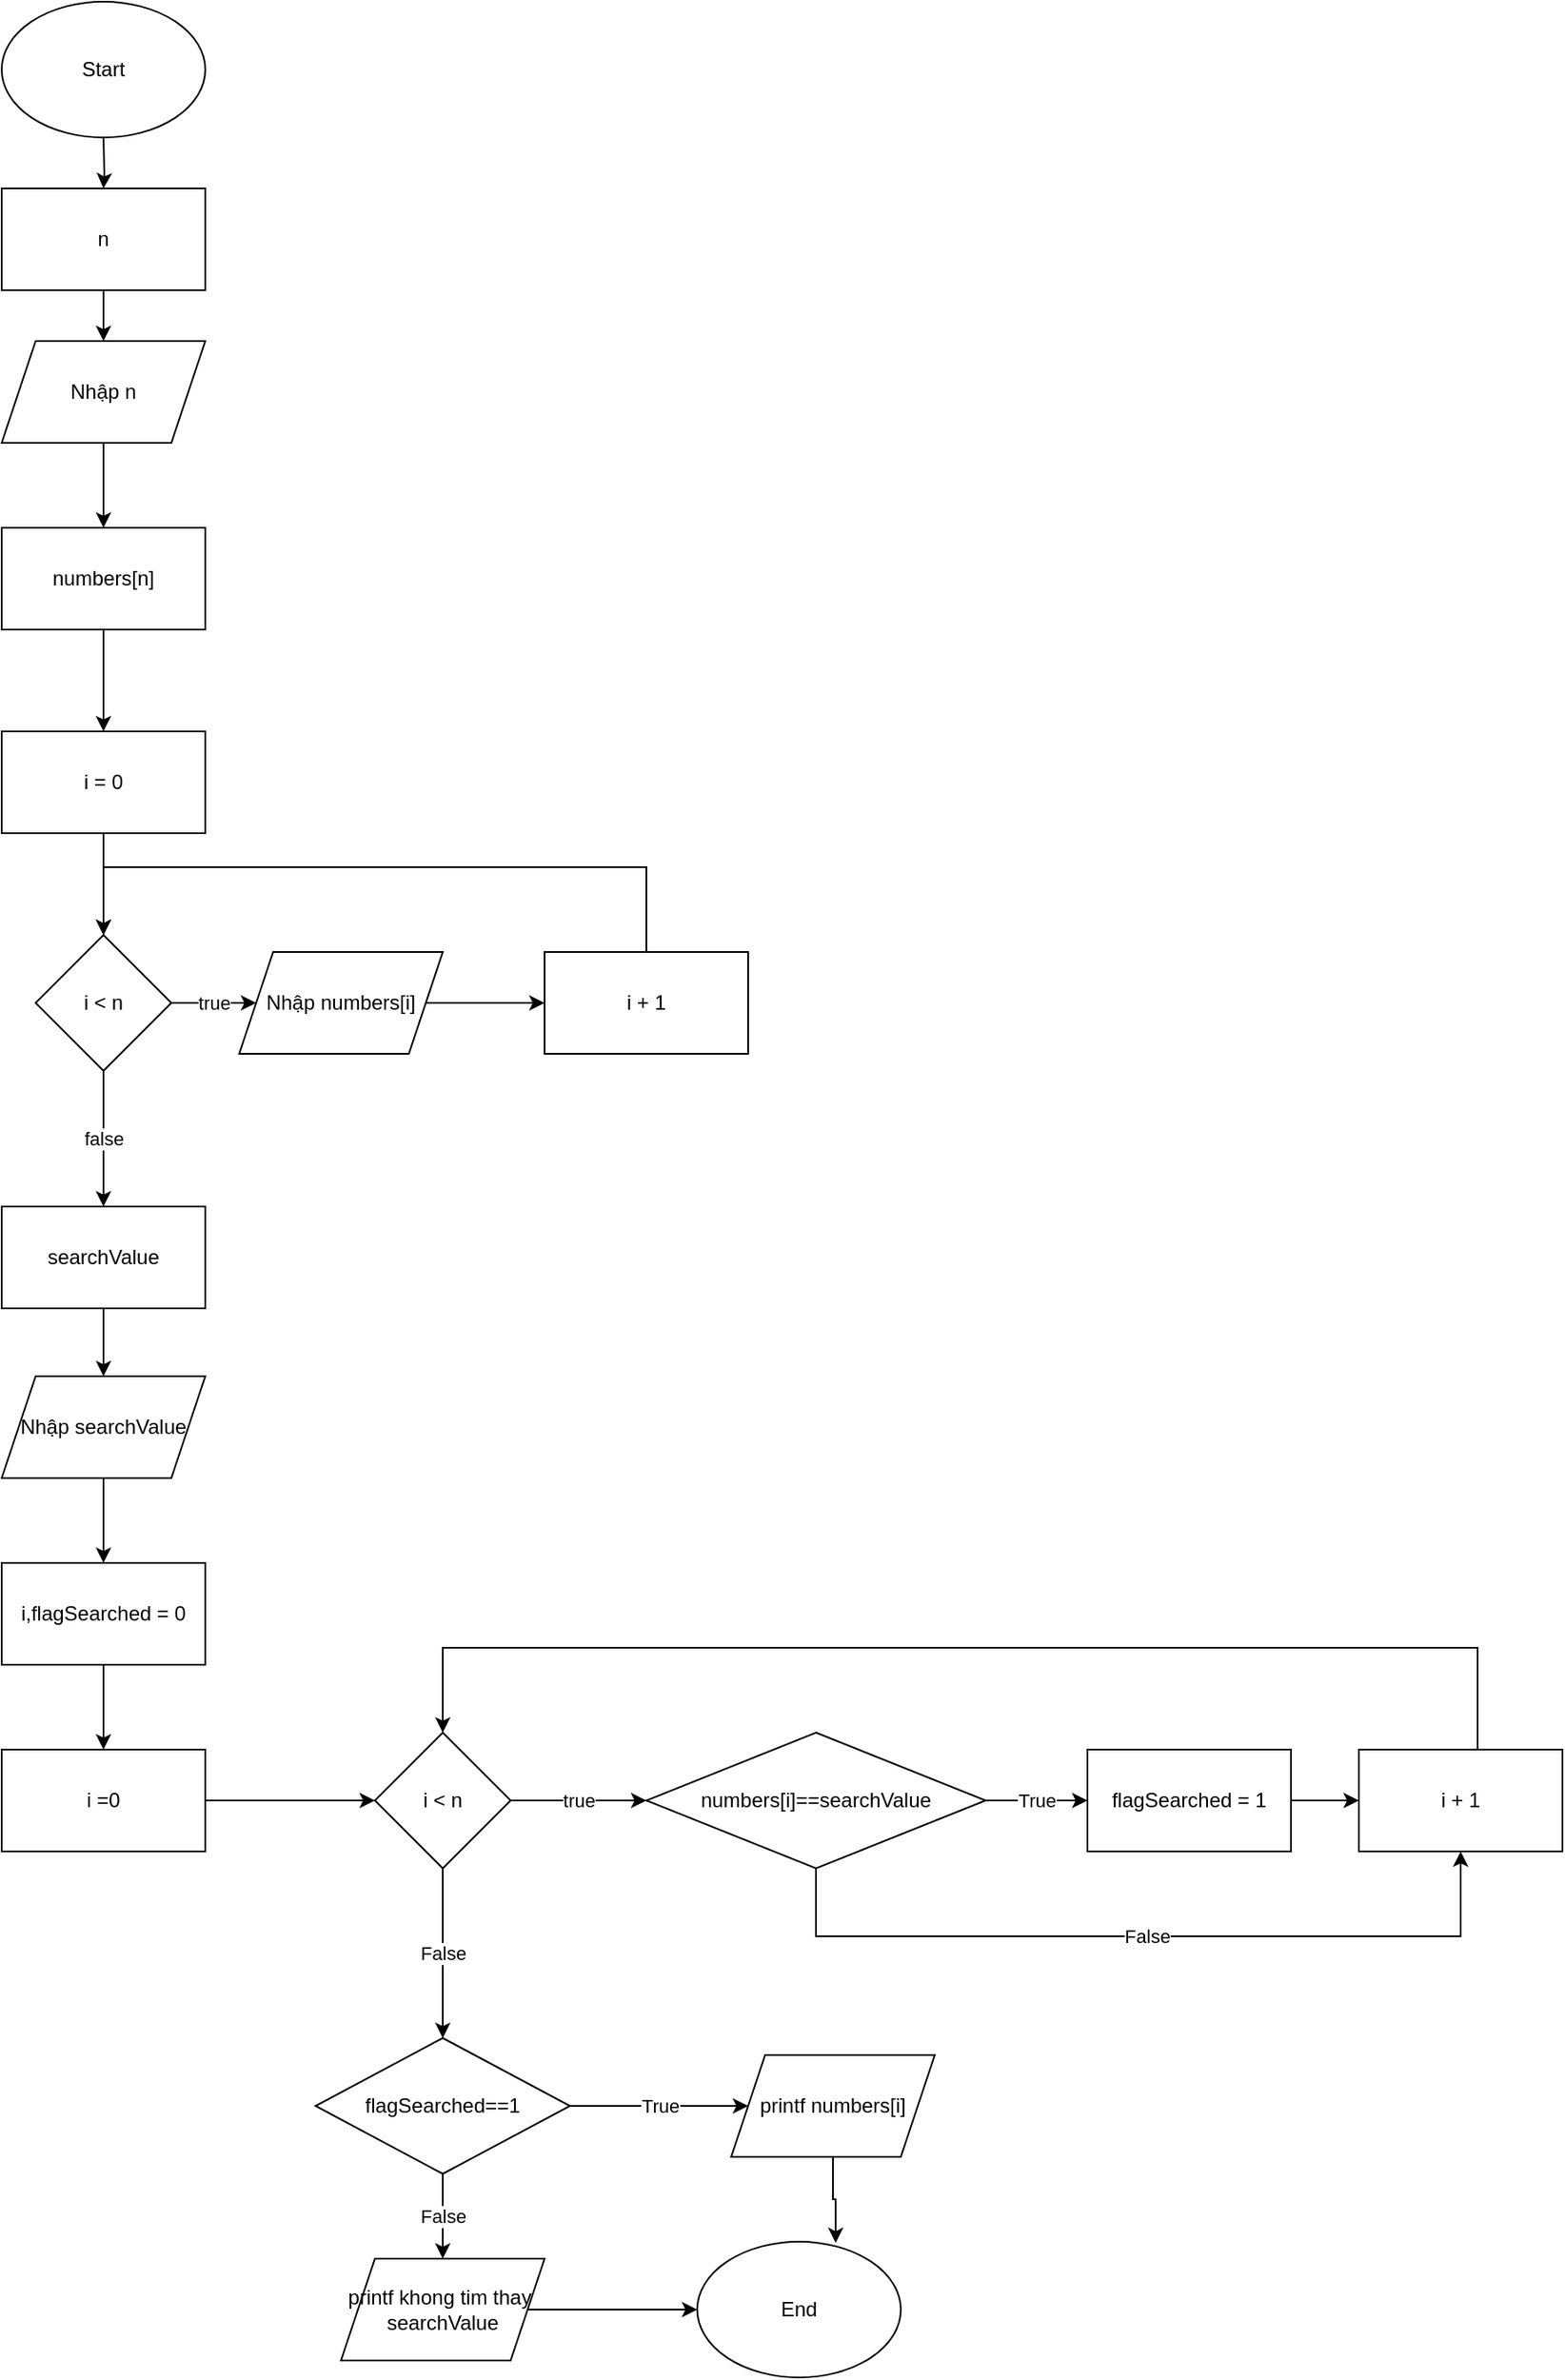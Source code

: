 <mxfile version="22.1.2" type="device">
  <diagram id="7zVrW1BE5RsDNutHMUzy" name="Trang-1">
    <mxGraphModel dx="1006" dy="559" grid="1" gridSize="10" guides="1" tooltips="1" connect="1" arrows="1" fold="1" page="1" pageScale="1" pageWidth="827" pageHeight="1169" math="0" shadow="0">
      <root>
        <mxCell id="0" />
        <mxCell id="1" parent="0" />
        <mxCell id="2NHJ1O6mOCkzejgMaZ0P-1" value="" style="edgeStyle=orthogonalEdgeStyle;rounded=0;orthogonalLoop=1;jettySize=auto;html=1;" edge="1" parent="1" target="2NHJ1O6mOCkzejgMaZ0P-3">
          <mxGeometry relative="1" as="geometry">
            <mxPoint x="320" y="110" as="sourcePoint" />
          </mxGeometry>
        </mxCell>
        <mxCell id="2NHJ1O6mOCkzejgMaZ0P-2" value="" style="edgeStyle=orthogonalEdgeStyle;rounded=0;orthogonalLoop=1;jettySize=auto;html=1;" edge="1" parent="1" source="2NHJ1O6mOCkzejgMaZ0P-3" target="2NHJ1O6mOCkzejgMaZ0P-5">
          <mxGeometry relative="1" as="geometry" />
        </mxCell>
        <mxCell id="2NHJ1O6mOCkzejgMaZ0P-3" value="n" style="rounded=0;whiteSpace=wrap;html=1;" vertex="1" parent="1">
          <mxGeometry x="260" y="140" width="120" height="60" as="geometry" />
        </mxCell>
        <mxCell id="2NHJ1O6mOCkzejgMaZ0P-4" value="" style="edgeStyle=orthogonalEdgeStyle;rounded=0;orthogonalLoop=1;jettySize=auto;html=1;" edge="1" parent="1" source="2NHJ1O6mOCkzejgMaZ0P-5" target="2NHJ1O6mOCkzejgMaZ0P-7">
          <mxGeometry relative="1" as="geometry" />
        </mxCell>
        <mxCell id="2NHJ1O6mOCkzejgMaZ0P-5" value="Nhập n" style="shape=parallelogram;perimeter=parallelogramPerimeter;whiteSpace=wrap;html=1;fixedSize=1;rounded=0;" vertex="1" parent="1">
          <mxGeometry x="260" y="230" width="120" height="60" as="geometry" />
        </mxCell>
        <mxCell id="2NHJ1O6mOCkzejgMaZ0P-6" value="" style="edgeStyle=orthogonalEdgeStyle;rounded=0;orthogonalLoop=1;jettySize=auto;html=1;" edge="1" parent="1" source="2NHJ1O6mOCkzejgMaZ0P-7" target="2NHJ1O6mOCkzejgMaZ0P-9">
          <mxGeometry relative="1" as="geometry" />
        </mxCell>
        <mxCell id="2NHJ1O6mOCkzejgMaZ0P-7" value="numbers[n]" style="whiteSpace=wrap;html=1;rounded=0;" vertex="1" parent="1">
          <mxGeometry x="260" y="340" width="120" height="60" as="geometry" />
        </mxCell>
        <mxCell id="2NHJ1O6mOCkzejgMaZ0P-8" value="" style="edgeStyle=orthogonalEdgeStyle;rounded=0;orthogonalLoop=1;jettySize=auto;html=1;" edge="1" parent="1" source="2NHJ1O6mOCkzejgMaZ0P-9" target="2NHJ1O6mOCkzejgMaZ0P-11">
          <mxGeometry relative="1" as="geometry" />
        </mxCell>
        <mxCell id="2NHJ1O6mOCkzejgMaZ0P-9" value="i = 0" style="whiteSpace=wrap;html=1;rounded=0;" vertex="1" parent="1">
          <mxGeometry x="260" y="460" width="120" height="60" as="geometry" />
        </mxCell>
        <mxCell id="2NHJ1O6mOCkzejgMaZ0P-10" value="true" style="edgeStyle=orthogonalEdgeStyle;rounded=0;orthogonalLoop=1;jettySize=auto;html=1;" edge="1" parent="1" source="2NHJ1O6mOCkzejgMaZ0P-11" target="2NHJ1O6mOCkzejgMaZ0P-13">
          <mxGeometry relative="1" as="geometry" />
        </mxCell>
        <mxCell id="2NHJ1O6mOCkzejgMaZ0P-18" value="false" style="edgeStyle=orthogonalEdgeStyle;rounded=0;orthogonalLoop=1;jettySize=auto;html=1;entryX=0.5;entryY=0;entryDx=0;entryDy=0;" edge="1" parent="1" source="2NHJ1O6mOCkzejgMaZ0P-11" target="2NHJ1O6mOCkzejgMaZ0P-19">
          <mxGeometry relative="1" as="geometry">
            <mxPoint x="320" y="730" as="targetPoint" />
          </mxGeometry>
        </mxCell>
        <mxCell id="2NHJ1O6mOCkzejgMaZ0P-11" value="i &amp;lt; n" style="rhombus;whiteSpace=wrap;html=1;rounded=0;" vertex="1" parent="1">
          <mxGeometry x="280" y="580" width="80" height="80" as="geometry" />
        </mxCell>
        <mxCell id="2NHJ1O6mOCkzejgMaZ0P-12" value="" style="edgeStyle=orthogonalEdgeStyle;rounded=0;orthogonalLoop=1;jettySize=auto;html=1;" edge="1" parent="1" source="2NHJ1O6mOCkzejgMaZ0P-13" target="2NHJ1O6mOCkzejgMaZ0P-15">
          <mxGeometry relative="1" as="geometry" />
        </mxCell>
        <mxCell id="2NHJ1O6mOCkzejgMaZ0P-13" value="Nhập numbers[i]" style="shape=parallelogram;perimeter=parallelogramPerimeter;whiteSpace=wrap;html=1;fixedSize=1;rounded=0;" vertex="1" parent="1">
          <mxGeometry x="400" y="590" width="120" height="60" as="geometry" />
        </mxCell>
        <mxCell id="2NHJ1O6mOCkzejgMaZ0P-14" style="edgeStyle=orthogonalEdgeStyle;rounded=0;orthogonalLoop=1;jettySize=auto;html=1;movable=1;resizable=1;rotatable=1;deletable=1;editable=1;locked=0;connectable=1;entryX=0.5;entryY=0;entryDx=0;entryDy=0;" edge="1" parent="1" source="2NHJ1O6mOCkzejgMaZ0P-15" target="2NHJ1O6mOCkzejgMaZ0P-11">
          <mxGeometry relative="1" as="geometry">
            <mxPoint x="640" y="540" as="targetPoint" />
            <Array as="points">
              <mxPoint x="640" y="540" />
              <mxPoint x="320" y="540" />
            </Array>
          </mxGeometry>
        </mxCell>
        <mxCell id="2NHJ1O6mOCkzejgMaZ0P-15" value="i + 1" style="whiteSpace=wrap;html=1;rounded=0;" vertex="1" parent="1">
          <mxGeometry x="580" y="590" width="120" height="60" as="geometry" />
        </mxCell>
        <mxCell id="2NHJ1O6mOCkzejgMaZ0P-16" value="Start" style="ellipse;whiteSpace=wrap;html=1;" vertex="1" parent="1">
          <mxGeometry x="260" y="30" width="120" height="80" as="geometry" />
        </mxCell>
        <mxCell id="2NHJ1O6mOCkzejgMaZ0P-21" value="" style="edgeStyle=orthogonalEdgeStyle;rounded=0;orthogonalLoop=1;jettySize=auto;html=1;" edge="1" parent="1" source="2NHJ1O6mOCkzejgMaZ0P-19" target="2NHJ1O6mOCkzejgMaZ0P-20">
          <mxGeometry relative="1" as="geometry" />
        </mxCell>
        <mxCell id="2NHJ1O6mOCkzejgMaZ0P-19" value="searchValue" style="rounded=0;whiteSpace=wrap;html=1;" vertex="1" parent="1">
          <mxGeometry x="260" y="740" width="120" height="60" as="geometry" />
        </mxCell>
        <mxCell id="2NHJ1O6mOCkzejgMaZ0P-23" value="" style="edgeStyle=orthogonalEdgeStyle;rounded=0;orthogonalLoop=1;jettySize=auto;html=1;" edge="1" parent="1" source="2NHJ1O6mOCkzejgMaZ0P-20" target="2NHJ1O6mOCkzejgMaZ0P-22">
          <mxGeometry relative="1" as="geometry" />
        </mxCell>
        <mxCell id="2NHJ1O6mOCkzejgMaZ0P-20" value="Nhập&amp;nbsp;searchValue" style="shape=parallelogram;perimeter=parallelogramPerimeter;whiteSpace=wrap;html=1;fixedSize=1;rounded=0;" vertex="1" parent="1">
          <mxGeometry x="260" y="840" width="120" height="60" as="geometry" />
        </mxCell>
        <mxCell id="2NHJ1O6mOCkzejgMaZ0P-25" value="" style="edgeStyle=orthogonalEdgeStyle;rounded=0;orthogonalLoop=1;jettySize=auto;html=1;" edge="1" parent="1" source="2NHJ1O6mOCkzejgMaZ0P-22" target="2NHJ1O6mOCkzejgMaZ0P-24">
          <mxGeometry relative="1" as="geometry" />
        </mxCell>
        <mxCell id="2NHJ1O6mOCkzejgMaZ0P-22" value="i,flagSearched = 0" style="whiteSpace=wrap;html=1;rounded=0;" vertex="1" parent="1">
          <mxGeometry x="260" y="950" width="120" height="60" as="geometry" />
        </mxCell>
        <mxCell id="2NHJ1O6mOCkzejgMaZ0P-27" value="" style="edgeStyle=orthogonalEdgeStyle;rounded=0;orthogonalLoop=1;jettySize=auto;html=1;" edge="1" parent="1" source="2NHJ1O6mOCkzejgMaZ0P-24" target="2NHJ1O6mOCkzejgMaZ0P-26">
          <mxGeometry relative="1" as="geometry" />
        </mxCell>
        <mxCell id="2NHJ1O6mOCkzejgMaZ0P-24" value="i =0" style="whiteSpace=wrap;html=1;rounded=0;" vertex="1" parent="1">
          <mxGeometry x="260" y="1060" width="120" height="60" as="geometry" />
        </mxCell>
        <mxCell id="2NHJ1O6mOCkzejgMaZ0P-29" value="true" style="edgeStyle=orthogonalEdgeStyle;rounded=0;orthogonalLoop=1;jettySize=auto;html=1;" edge="1" parent="1" source="2NHJ1O6mOCkzejgMaZ0P-26" target="2NHJ1O6mOCkzejgMaZ0P-28">
          <mxGeometry relative="1" as="geometry" />
        </mxCell>
        <mxCell id="2NHJ1O6mOCkzejgMaZ0P-38" value="False" style="edgeStyle=orthogonalEdgeStyle;rounded=0;orthogonalLoop=1;jettySize=auto;html=1;entryX=0.5;entryY=0;entryDx=0;entryDy=0;" edge="1" parent="1" source="2NHJ1O6mOCkzejgMaZ0P-26" target="2NHJ1O6mOCkzejgMaZ0P-39">
          <mxGeometry relative="1" as="geometry">
            <mxPoint x="520" y="1220" as="targetPoint" />
          </mxGeometry>
        </mxCell>
        <mxCell id="2NHJ1O6mOCkzejgMaZ0P-26" value="i &amp;lt; n" style="rhombus;whiteSpace=wrap;html=1;rounded=0;" vertex="1" parent="1">
          <mxGeometry x="480" y="1050" width="80" height="80" as="geometry" />
        </mxCell>
        <mxCell id="2NHJ1O6mOCkzejgMaZ0P-31" value="True" style="edgeStyle=orthogonalEdgeStyle;rounded=0;orthogonalLoop=1;jettySize=auto;html=1;" edge="1" parent="1" source="2NHJ1O6mOCkzejgMaZ0P-28" target="2NHJ1O6mOCkzejgMaZ0P-30">
          <mxGeometry relative="1" as="geometry" />
        </mxCell>
        <mxCell id="2NHJ1O6mOCkzejgMaZ0P-35" value="False" style="edgeStyle=orthogonalEdgeStyle;rounded=0;orthogonalLoop=1;jettySize=auto;html=1;" edge="1" parent="1" source="2NHJ1O6mOCkzejgMaZ0P-28" target="2NHJ1O6mOCkzejgMaZ0P-32">
          <mxGeometry relative="1" as="geometry">
            <mxPoint x="740" y="1170" as="targetPoint" />
            <Array as="points">
              <mxPoint x="740" y="1170" />
              <mxPoint x="1120" y="1170" />
            </Array>
          </mxGeometry>
        </mxCell>
        <mxCell id="2NHJ1O6mOCkzejgMaZ0P-28" value="numbers[i]==searchValue" style="rhombus;whiteSpace=wrap;html=1;rounded=0;" vertex="1" parent="1">
          <mxGeometry x="640" y="1050" width="200" height="80" as="geometry" />
        </mxCell>
        <mxCell id="2NHJ1O6mOCkzejgMaZ0P-33" value="" style="edgeStyle=orthogonalEdgeStyle;rounded=0;orthogonalLoop=1;jettySize=auto;html=1;" edge="1" parent="1" source="2NHJ1O6mOCkzejgMaZ0P-30" target="2NHJ1O6mOCkzejgMaZ0P-32">
          <mxGeometry relative="1" as="geometry" />
        </mxCell>
        <mxCell id="2NHJ1O6mOCkzejgMaZ0P-30" value="flagSearched = 1" style="whiteSpace=wrap;html=1;rounded=0;" vertex="1" parent="1">
          <mxGeometry x="900" y="1060" width="120" height="60" as="geometry" />
        </mxCell>
        <mxCell id="2NHJ1O6mOCkzejgMaZ0P-34" style="edgeStyle=orthogonalEdgeStyle;rounded=0;orthogonalLoop=1;jettySize=auto;html=1;" edge="1" parent="1" source="2NHJ1O6mOCkzejgMaZ0P-32" target="2NHJ1O6mOCkzejgMaZ0P-26">
          <mxGeometry relative="1" as="geometry">
            <mxPoint x="1120" y="1000" as="targetPoint" />
            <Array as="points">
              <mxPoint x="1130" y="1000" />
              <mxPoint x="520" y="1000" />
            </Array>
          </mxGeometry>
        </mxCell>
        <mxCell id="2NHJ1O6mOCkzejgMaZ0P-32" value="i + 1" style="whiteSpace=wrap;html=1;rounded=0;" vertex="1" parent="1">
          <mxGeometry x="1060" y="1060" width="120" height="60" as="geometry" />
        </mxCell>
        <mxCell id="2NHJ1O6mOCkzejgMaZ0P-41" value="True" style="edgeStyle=orthogonalEdgeStyle;rounded=0;orthogonalLoop=1;jettySize=auto;html=1;" edge="1" parent="1" source="2NHJ1O6mOCkzejgMaZ0P-39" target="2NHJ1O6mOCkzejgMaZ0P-40">
          <mxGeometry relative="1" as="geometry" />
        </mxCell>
        <mxCell id="2NHJ1O6mOCkzejgMaZ0P-42" value="False" style="edgeStyle=orthogonalEdgeStyle;rounded=0;orthogonalLoop=1;jettySize=auto;html=1;entryX=0.5;entryY=0;entryDx=0;entryDy=0;" edge="1" parent="1" source="2NHJ1O6mOCkzejgMaZ0P-39" target="2NHJ1O6mOCkzejgMaZ0P-43">
          <mxGeometry relative="1" as="geometry">
            <mxPoint x="520" y="1350" as="targetPoint" />
          </mxGeometry>
        </mxCell>
        <mxCell id="2NHJ1O6mOCkzejgMaZ0P-39" value="flagSearched==1" style="rhombus;whiteSpace=wrap;html=1;" vertex="1" parent="1">
          <mxGeometry x="445" y="1230" width="150" height="80" as="geometry" />
        </mxCell>
        <mxCell id="2NHJ1O6mOCkzejgMaZ0P-40" value="printf numbers[i]" style="shape=parallelogram;perimeter=parallelogramPerimeter;whiteSpace=wrap;html=1;fixedSize=1;" vertex="1" parent="1">
          <mxGeometry x="690" y="1240" width="120" height="60" as="geometry" />
        </mxCell>
        <mxCell id="2NHJ1O6mOCkzejgMaZ0P-44" style="edgeStyle=orthogonalEdgeStyle;rounded=0;orthogonalLoop=1;jettySize=auto;html=1;" edge="1" parent="1" source="2NHJ1O6mOCkzejgMaZ0P-43">
          <mxGeometry relative="1" as="geometry">
            <mxPoint x="670" y="1390" as="targetPoint" />
          </mxGeometry>
        </mxCell>
        <mxCell id="2NHJ1O6mOCkzejgMaZ0P-43" value="printf khong tim thay&amp;nbsp;&lt;br&gt;searchValue" style="shape=parallelogram;perimeter=parallelogramPerimeter;whiteSpace=wrap;html=1;fixedSize=1;" vertex="1" parent="1">
          <mxGeometry x="460" y="1360" width="120" height="60" as="geometry" />
        </mxCell>
        <mxCell id="2NHJ1O6mOCkzejgMaZ0P-45" value="End" style="ellipse;whiteSpace=wrap;html=1;" vertex="1" parent="1">
          <mxGeometry x="670" y="1350" width="120" height="80" as="geometry" />
        </mxCell>
        <mxCell id="2NHJ1O6mOCkzejgMaZ0P-46" style="edgeStyle=orthogonalEdgeStyle;rounded=0;orthogonalLoop=1;jettySize=auto;html=1;entryX=0.68;entryY=0.01;entryDx=0;entryDy=0;entryPerimeter=0;" edge="1" parent="1" source="2NHJ1O6mOCkzejgMaZ0P-40" target="2NHJ1O6mOCkzejgMaZ0P-45">
          <mxGeometry relative="1" as="geometry" />
        </mxCell>
      </root>
    </mxGraphModel>
  </diagram>
</mxfile>
